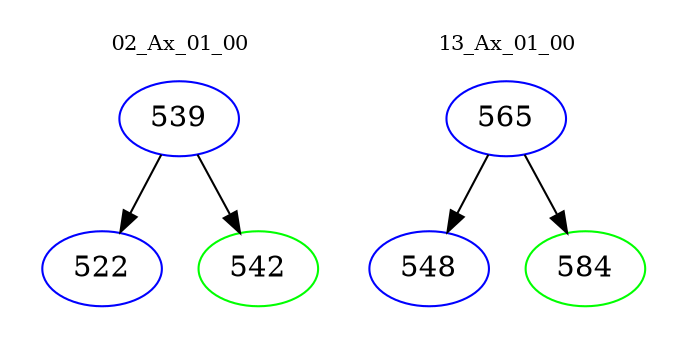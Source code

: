 digraph{
subgraph cluster_0 {
color = white
label = "02_Ax_01_00";
fontsize=10;
T0_539 [label="539", color="blue"]
T0_539 -> T0_522 [color="black"]
T0_522 [label="522", color="blue"]
T0_539 -> T0_542 [color="black"]
T0_542 [label="542", color="green"]
}
subgraph cluster_1 {
color = white
label = "13_Ax_01_00";
fontsize=10;
T1_565 [label="565", color="blue"]
T1_565 -> T1_548 [color="black"]
T1_548 [label="548", color="blue"]
T1_565 -> T1_584 [color="black"]
T1_584 [label="584", color="green"]
}
}
